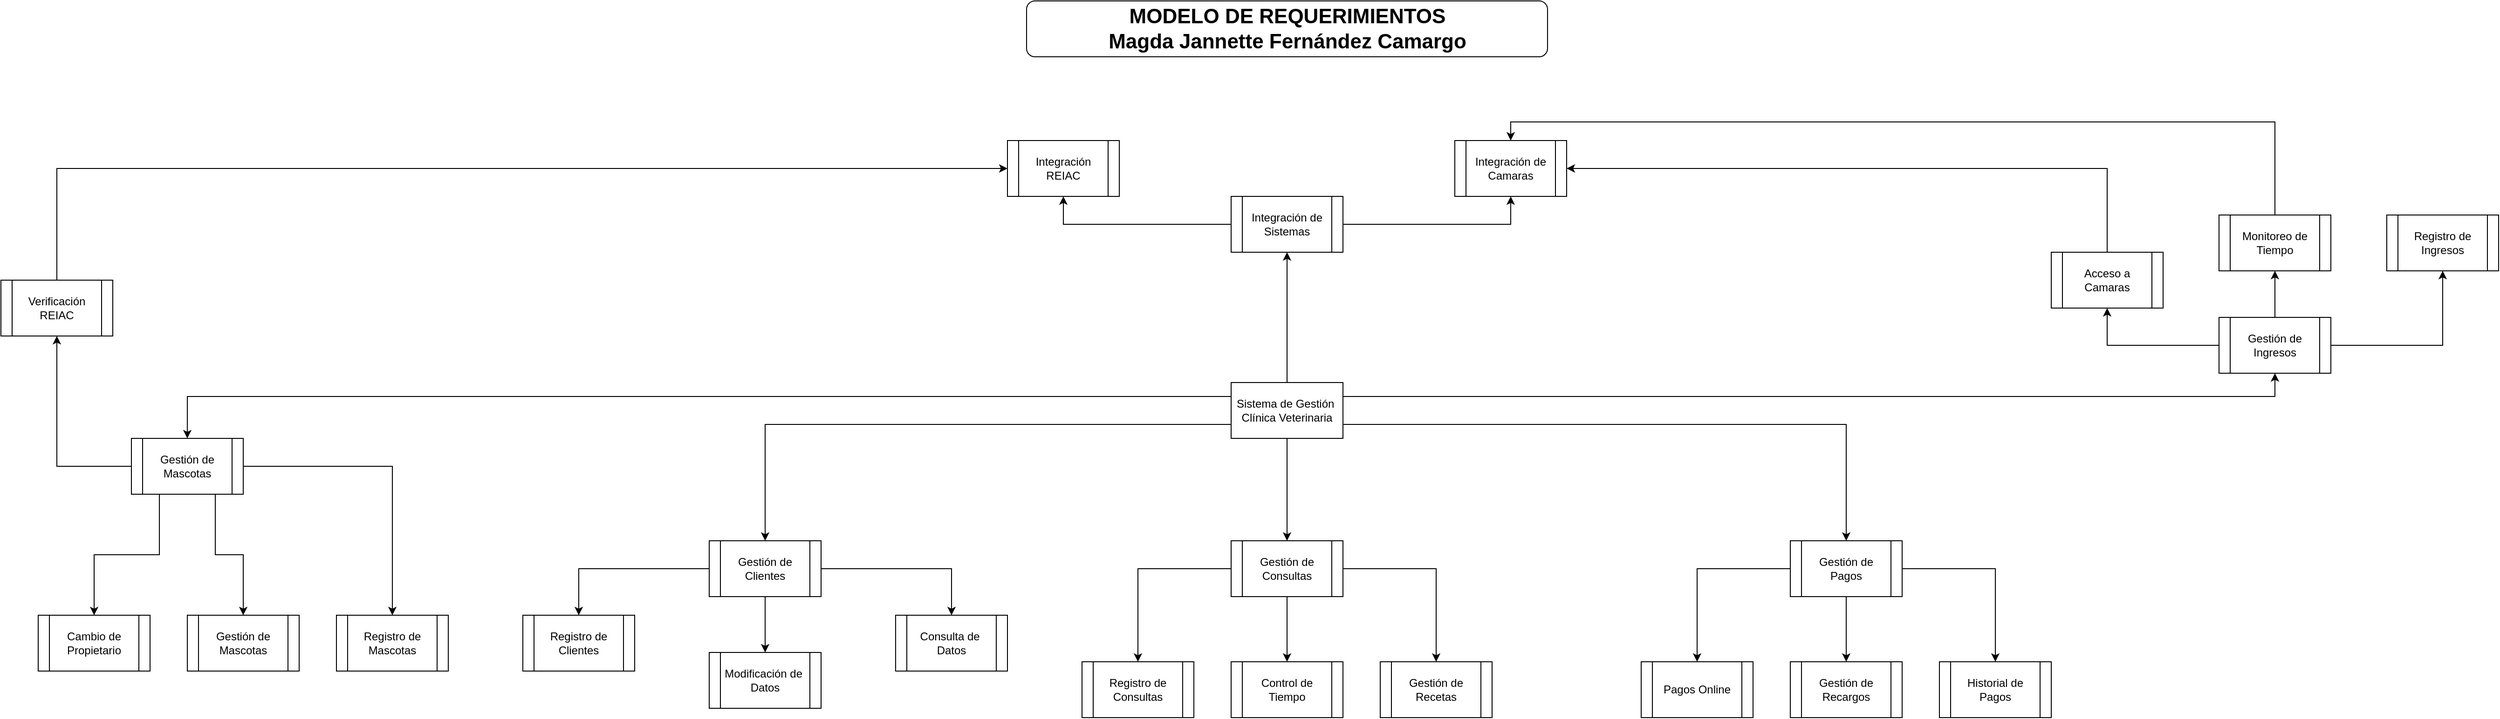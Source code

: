 <mxfile version="24.8.3" pages="2">
  <diagram name="Diagrama Taller 1" id="RLStZQRMeVhz8EXBQSYT">
    <mxGraphModel grid="1" page="1" gridSize="10" guides="1" tooltips="1" connect="1" arrows="1" fold="1" pageScale="1" pageWidth="827" pageHeight="1169" math="0" shadow="0">
      <root>
        <mxCell id="0" />
        <mxCell id="1" parent="0" />
        <mxCell id="O9e-W4EGKh9RpnOx4HyX-1" style="edgeStyle=orthogonalEdgeStyle;rounded=0;orthogonalLoop=1;jettySize=auto;html=1;exitX=1;exitY=0.75;exitDx=0;exitDy=0;" edge="1" parent="1" source="O9e-W4EGKh9RpnOx4HyX-7" target="O9e-W4EGKh9RpnOx4HyX-15">
          <mxGeometry relative="1" as="geometry" />
        </mxCell>
        <mxCell id="O9e-W4EGKh9RpnOx4HyX-2" style="edgeStyle=orthogonalEdgeStyle;rounded=0;orthogonalLoop=1;jettySize=auto;html=1;exitX=1;exitY=0.25;exitDx=0;exitDy=0;entryX=0.5;entryY=1;entryDx=0;entryDy=0;" edge="1" parent="1" source="O9e-W4EGKh9RpnOx4HyX-7" target="O9e-W4EGKh9RpnOx4HyX-11">
          <mxGeometry relative="1" as="geometry" />
        </mxCell>
        <mxCell id="O9e-W4EGKh9RpnOx4HyX-3" style="edgeStyle=orthogonalEdgeStyle;rounded=0;orthogonalLoop=1;jettySize=auto;html=1;exitX=0.5;exitY=1;exitDx=0;exitDy=0;" edge="1" parent="1" source="O9e-W4EGKh9RpnOx4HyX-7" target="O9e-W4EGKh9RpnOx4HyX-34">
          <mxGeometry relative="1" as="geometry" />
        </mxCell>
        <mxCell id="O9e-W4EGKh9RpnOx4HyX-4" style="edgeStyle=orthogonalEdgeStyle;rounded=0;orthogonalLoop=1;jettySize=auto;html=1;exitX=0.5;exitY=0;exitDx=0;exitDy=0;" edge="1" parent="1" source="O9e-W4EGKh9RpnOx4HyX-7" target="O9e-W4EGKh9RpnOx4HyX-48">
          <mxGeometry relative="1" as="geometry" />
        </mxCell>
        <mxCell id="O9e-W4EGKh9RpnOx4HyX-5" style="edgeStyle=orthogonalEdgeStyle;rounded=0;orthogonalLoop=1;jettySize=auto;html=1;exitX=0;exitY=0.75;exitDx=0;exitDy=0;" edge="1" parent="1" source="O9e-W4EGKh9RpnOx4HyX-7" target="O9e-W4EGKh9RpnOx4HyX-24">
          <mxGeometry relative="1" as="geometry" />
        </mxCell>
        <mxCell id="O9e-W4EGKh9RpnOx4HyX-6" style="edgeStyle=orthogonalEdgeStyle;rounded=0;orthogonalLoop=1;jettySize=auto;html=1;exitX=0;exitY=0.25;exitDx=0;exitDy=0;entryX=0.5;entryY=0;entryDx=0;entryDy=0;" edge="1" parent="1" source="O9e-W4EGKh9RpnOx4HyX-7" target="O9e-W4EGKh9RpnOx4HyX-20">
          <mxGeometry relative="1" as="geometry">
            <mxPoint x="1330" y="410" as="targetPoint" />
          </mxGeometry>
        </mxCell>
        <mxCell id="O9e-W4EGKh9RpnOx4HyX-7" value="Sistema de Gestión&amp;nbsp;&lt;div&gt;Clínica Veterinaria&lt;/div&gt;" style="rounded=0;whiteSpace=wrap;html=1;" vertex="1" parent="1">
          <mxGeometry x="1840" y="630" width="120" height="60" as="geometry" />
        </mxCell>
        <mxCell id="O9e-W4EGKh9RpnOx4HyX-8" style="edgeStyle=orthogonalEdgeStyle;rounded=0;orthogonalLoop=1;jettySize=auto;html=1;exitX=1;exitY=0.5;exitDx=0;exitDy=0;" edge="1" parent="1" source="O9e-W4EGKh9RpnOx4HyX-11" target="O9e-W4EGKh9RpnOx4HyX-38">
          <mxGeometry relative="1" as="geometry" />
        </mxCell>
        <mxCell id="O9e-W4EGKh9RpnOx4HyX-9" style="edgeStyle=orthogonalEdgeStyle;rounded=0;orthogonalLoop=1;jettySize=auto;html=1;exitX=0.5;exitY=0;exitDx=0;exitDy=0;entryX=0.5;entryY=1;entryDx=0;entryDy=0;" edge="1" parent="1" source="O9e-W4EGKh9RpnOx4HyX-11" target="O9e-W4EGKh9RpnOx4HyX-40">
          <mxGeometry relative="1" as="geometry" />
        </mxCell>
        <mxCell id="O9e-W4EGKh9RpnOx4HyX-10" style="edgeStyle=orthogonalEdgeStyle;rounded=0;orthogonalLoop=1;jettySize=auto;html=1;exitX=0;exitY=0.5;exitDx=0;exitDy=0;entryX=0.5;entryY=1;entryDx=0;entryDy=0;" edge="1" parent="1" source="O9e-W4EGKh9RpnOx4HyX-11" target="O9e-W4EGKh9RpnOx4HyX-42">
          <mxGeometry relative="1" as="geometry" />
        </mxCell>
        <mxCell id="O9e-W4EGKh9RpnOx4HyX-11" value="Gestión de Ingresos" style="shape=process;whiteSpace=wrap;html=1;backgroundOutline=1;" vertex="1" parent="1">
          <mxGeometry x="2900" y="560" width="120" height="60" as="geometry" />
        </mxCell>
        <mxCell id="O9e-W4EGKh9RpnOx4HyX-12" style="edgeStyle=orthogonalEdgeStyle;rounded=0;orthogonalLoop=1;jettySize=auto;html=1;exitX=0.5;exitY=1;exitDx=0;exitDy=0;" edge="1" parent="1" source="O9e-W4EGKh9RpnOx4HyX-15" target="O9e-W4EGKh9RpnOx4HyX-44">
          <mxGeometry relative="1" as="geometry" />
        </mxCell>
        <mxCell id="O9e-W4EGKh9RpnOx4HyX-13" style="edgeStyle=orthogonalEdgeStyle;rounded=0;orthogonalLoop=1;jettySize=auto;html=1;exitX=1;exitY=0.5;exitDx=0;exitDy=0;" edge="1" parent="1" source="O9e-W4EGKh9RpnOx4HyX-15" target="O9e-W4EGKh9RpnOx4HyX-45">
          <mxGeometry relative="1" as="geometry" />
        </mxCell>
        <mxCell id="O9e-W4EGKh9RpnOx4HyX-14" style="edgeStyle=orthogonalEdgeStyle;rounded=0;orthogonalLoop=1;jettySize=auto;html=1;exitX=0;exitY=0.5;exitDx=0;exitDy=0;" edge="1" parent="1" source="O9e-W4EGKh9RpnOx4HyX-15" target="O9e-W4EGKh9RpnOx4HyX-43">
          <mxGeometry relative="1" as="geometry" />
        </mxCell>
        <mxCell id="O9e-W4EGKh9RpnOx4HyX-15" value="Gestión de Pagos" style="shape=process;whiteSpace=wrap;html=1;backgroundOutline=1;" vertex="1" parent="1">
          <mxGeometry x="2440" y="800" width="120" height="60" as="geometry" />
        </mxCell>
        <mxCell id="O9e-W4EGKh9RpnOx4HyX-16" style="edgeStyle=orthogonalEdgeStyle;rounded=0;orthogonalLoop=1;jettySize=auto;html=1;exitX=0.75;exitY=1;exitDx=0;exitDy=0;" edge="1" parent="1" source="O9e-W4EGKh9RpnOx4HyX-20" target="O9e-W4EGKh9RpnOx4HyX-30">
          <mxGeometry relative="1" as="geometry" />
        </mxCell>
        <mxCell id="O9e-W4EGKh9RpnOx4HyX-17" style="edgeStyle=orthogonalEdgeStyle;rounded=0;orthogonalLoop=1;jettySize=auto;html=1;exitX=0.25;exitY=1;exitDx=0;exitDy=0;" edge="1" parent="1" source="O9e-W4EGKh9RpnOx4HyX-20" target="O9e-W4EGKh9RpnOx4HyX-29">
          <mxGeometry relative="1" as="geometry" />
        </mxCell>
        <mxCell id="O9e-W4EGKh9RpnOx4HyX-18" style="edgeStyle=orthogonalEdgeStyle;rounded=0;orthogonalLoop=1;jettySize=auto;html=1;exitX=0;exitY=0.5;exitDx=0;exitDy=0;" edge="1" parent="1" source="O9e-W4EGKh9RpnOx4HyX-20" target="O9e-W4EGKh9RpnOx4HyX-52">
          <mxGeometry relative="1" as="geometry" />
        </mxCell>
        <mxCell id="O9e-W4EGKh9RpnOx4HyX-19" style="edgeStyle=orthogonalEdgeStyle;rounded=0;orthogonalLoop=1;jettySize=auto;html=1;exitX=1;exitY=0.5;exitDx=0;exitDy=0;" edge="1" parent="1" source="O9e-W4EGKh9RpnOx4HyX-20" target="O9e-W4EGKh9RpnOx4HyX-28">
          <mxGeometry relative="1" as="geometry" />
        </mxCell>
        <mxCell id="O9e-W4EGKh9RpnOx4HyX-20" value="Gestión de Mascotas" style="shape=process;whiteSpace=wrap;html=1;backgroundOutline=1;" vertex="1" parent="1">
          <mxGeometry x="660" y="690" width="120" height="60" as="geometry" />
        </mxCell>
        <mxCell id="O9e-W4EGKh9RpnOx4HyX-21" style="edgeStyle=orthogonalEdgeStyle;rounded=0;orthogonalLoop=1;jettySize=auto;html=1;exitX=0;exitY=0.5;exitDx=0;exitDy=0;" edge="1" parent="1" source="O9e-W4EGKh9RpnOx4HyX-24" target="O9e-W4EGKh9RpnOx4HyX-25">
          <mxGeometry relative="1" as="geometry" />
        </mxCell>
        <mxCell id="O9e-W4EGKh9RpnOx4HyX-22" style="edgeStyle=orthogonalEdgeStyle;rounded=0;orthogonalLoop=1;jettySize=auto;html=1;exitX=0.5;exitY=1;exitDx=0;exitDy=0;" edge="1" parent="1" source="O9e-W4EGKh9RpnOx4HyX-24" target="O9e-W4EGKh9RpnOx4HyX-26">
          <mxGeometry relative="1" as="geometry" />
        </mxCell>
        <mxCell id="O9e-W4EGKh9RpnOx4HyX-23" style="edgeStyle=orthogonalEdgeStyle;rounded=0;orthogonalLoop=1;jettySize=auto;html=1;exitX=1;exitY=0.5;exitDx=0;exitDy=0;entryX=0.5;entryY=0;entryDx=0;entryDy=0;" edge="1" parent="1" source="O9e-W4EGKh9RpnOx4HyX-24" target="O9e-W4EGKh9RpnOx4HyX-27">
          <mxGeometry relative="1" as="geometry" />
        </mxCell>
        <mxCell id="O9e-W4EGKh9RpnOx4HyX-24" value="Gestión de Clientes" style="shape=process;whiteSpace=wrap;html=1;backgroundOutline=1;" vertex="1" parent="1">
          <mxGeometry x="1280" y="800" width="120" height="60" as="geometry" />
        </mxCell>
        <mxCell id="O9e-W4EGKh9RpnOx4HyX-25" value="Registro de Clientes" style="shape=process;whiteSpace=wrap;html=1;backgroundOutline=1;" vertex="1" parent="1">
          <mxGeometry x="1080" y="880" width="120" height="60" as="geometry" />
        </mxCell>
        <mxCell id="O9e-W4EGKh9RpnOx4HyX-26" value="Modificación de&amp;nbsp;&lt;div&gt;Datos&lt;span style=&quot;color: rgba(0, 0, 0, 0); font-family: monospace; font-size: 0px; text-align: start; text-wrap-mode: nowrap; background-color: initial;&quot;&gt;%3CmxGraphModel%3E%3Croot%3E%3CmxCell%20id%3D%220%22%2F%3E%3CmxCell%20id%3D%221%22%20parent%3D%220%22%2F%3E%3CmxCell%20id%3D%222%22%20value%3D%22Gesti%C3%B3n%20de%20Pagos%22%20style%3D%22shape%3Dprocess%3BwhiteSpace%3Dwrap%3Bhtml%3D1%3BbackgroundOutline%3D1%3B%22%20vertex%3D%221%22%20parent%3D%221%22%3E%3CmxGeometry%20x%3D%22550%22%20y%3D%22200%22%20width%3D%22120%22%20height%3D%2260%22%20as%3D%22geometry%22%2F%3E%3C%2FmxCell%3E%3C%2Froot%3E%3C%2FmxGraphModel%3E&lt;/span&gt;&lt;/div&gt;" style="shape=process;whiteSpace=wrap;html=1;backgroundOutline=1;" vertex="1" parent="1">
          <mxGeometry x="1280" y="920" width="120" height="60" as="geometry" />
        </mxCell>
        <mxCell id="O9e-W4EGKh9RpnOx4HyX-27" value="Consulta de&amp;nbsp;&lt;div&gt;Datos&lt;/div&gt;" style="shape=process;whiteSpace=wrap;html=1;backgroundOutline=1;" vertex="1" parent="1">
          <mxGeometry x="1480" y="880" width="120" height="60" as="geometry" />
        </mxCell>
        <mxCell id="O9e-W4EGKh9RpnOx4HyX-28" value="Registro de Mascotas" style="shape=process;whiteSpace=wrap;html=1;backgroundOutline=1;" vertex="1" parent="1">
          <mxGeometry x="880" y="880" width="120" height="60" as="geometry" />
        </mxCell>
        <mxCell id="O9e-W4EGKh9RpnOx4HyX-29" value="Cambio de Propietario" style="shape=process;whiteSpace=wrap;html=1;backgroundOutline=1;" vertex="1" parent="1">
          <mxGeometry x="560" y="880" width="120" height="60" as="geometry" />
        </mxCell>
        <mxCell id="O9e-W4EGKh9RpnOx4HyX-30" value="Gestión de Mascotas" style="shape=process;whiteSpace=wrap;html=1;backgroundOutline=1;" vertex="1" parent="1">
          <mxGeometry x="720" y="880" width="120" height="60" as="geometry" />
        </mxCell>
        <mxCell id="O9e-W4EGKh9RpnOx4HyX-31" style="edgeStyle=orthogonalEdgeStyle;rounded=0;orthogonalLoop=1;jettySize=auto;html=1;exitX=0.5;exitY=1;exitDx=0;exitDy=0;" edge="1" parent="1" source="O9e-W4EGKh9RpnOx4HyX-34" target="O9e-W4EGKh9RpnOx4HyX-36">
          <mxGeometry relative="1" as="geometry" />
        </mxCell>
        <mxCell id="O9e-W4EGKh9RpnOx4HyX-32" style="edgeStyle=orthogonalEdgeStyle;rounded=0;orthogonalLoop=1;jettySize=auto;html=1;exitX=0;exitY=0.5;exitDx=0;exitDy=0;" edge="1" parent="1" source="O9e-W4EGKh9RpnOx4HyX-34" target="O9e-W4EGKh9RpnOx4HyX-35">
          <mxGeometry relative="1" as="geometry" />
        </mxCell>
        <mxCell id="O9e-W4EGKh9RpnOx4HyX-33" style="edgeStyle=orthogonalEdgeStyle;rounded=0;orthogonalLoop=1;jettySize=auto;html=1;exitX=1;exitY=0.5;exitDx=0;exitDy=0;entryX=0.5;entryY=0;entryDx=0;entryDy=0;" edge="1" parent="1" source="O9e-W4EGKh9RpnOx4HyX-34" target="O9e-W4EGKh9RpnOx4HyX-37">
          <mxGeometry relative="1" as="geometry" />
        </mxCell>
        <mxCell id="O9e-W4EGKh9RpnOx4HyX-34" value="Gestión de Consultas" style="shape=process;whiteSpace=wrap;html=1;backgroundOutline=1;" vertex="1" parent="1">
          <mxGeometry x="1840" y="800" width="120" height="60" as="geometry" />
        </mxCell>
        <mxCell id="O9e-W4EGKh9RpnOx4HyX-35" value="Registro de Consultas" style="shape=process;whiteSpace=wrap;html=1;backgroundOutline=1;" vertex="1" parent="1">
          <mxGeometry x="1680" y="930" width="120" height="60" as="geometry" />
        </mxCell>
        <mxCell id="O9e-W4EGKh9RpnOx4HyX-36" value="Control de Tiempo" style="shape=process;whiteSpace=wrap;html=1;backgroundOutline=1;" vertex="1" parent="1">
          <mxGeometry x="1840" y="930" width="120" height="60" as="geometry" />
        </mxCell>
        <mxCell id="O9e-W4EGKh9RpnOx4HyX-37" value="Gestión de Recetas" style="shape=process;whiteSpace=wrap;html=1;backgroundOutline=1;" vertex="1" parent="1">
          <mxGeometry x="2000" y="930" width="120" height="60" as="geometry" />
        </mxCell>
        <mxCell id="O9e-W4EGKh9RpnOx4HyX-38" value="Registro de Ingresos" style="shape=process;whiteSpace=wrap;html=1;backgroundOutline=1;" vertex="1" parent="1">
          <mxGeometry x="3080" y="450" width="120" height="60" as="geometry" />
        </mxCell>
        <mxCell id="O9e-W4EGKh9RpnOx4HyX-39" style="edgeStyle=orthogonalEdgeStyle;rounded=0;orthogonalLoop=1;jettySize=auto;html=1;exitX=0.5;exitY=0;exitDx=0;exitDy=0;entryX=0.5;entryY=0;entryDx=0;entryDy=0;" edge="1" parent="1" source="O9e-W4EGKh9RpnOx4HyX-40" target="O9e-W4EGKh9RpnOx4HyX-50">
          <mxGeometry relative="1" as="geometry" />
        </mxCell>
        <mxCell id="O9e-W4EGKh9RpnOx4HyX-40" value="Monitoreo de Tiempo" style="shape=process;whiteSpace=wrap;html=1;backgroundOutline=1;" vertex="1" parent="1">
          <mxGeometry x="2900" y="450" width="120" height="60" as="geometry" />
        </mxCell>
        <mxCell id="O9e-W4EGKh9RpnOx4HyX-41" style="edgeStyle=orthogonalEdgeStyle;rounded=0;orthogonalLoop=1;jettySize=auto;html=1;exitX=0.5;exitY=0;exitDx=0;exitDy=0;entryX=1;entryY=0.5;entryDx=0;entryDy=0;" edge="1" parent="1" source="O9e-W4EGKh9RpnOx4HyX-42" target="O9e-W4EGKh9RpnOx4HyX-50">
          <mxGeometry relative="1" as="geometry" />
        </mxCell>
        <mxCell id="O9e-W4EGKh9RpnOx4HyX-42" value="Acceso a Camaras" style="shape=process;whiteSpace=wrap;html=1;backgroundOutline=1;" vertex="1" parent="1">
          <mxGeometry x="2720" y="490" width="120" height="60" as="geometry" />
        </mxCell>
        <mxCell id="O9e-W4EGKh9RpnOx4HyX-43" value="Pagos Online" style="shape=process;whiteSpace=wrap;html=1;backgroundOutline=1;" vertex="1" parent="1">
          <mxGeometry x="2280" y="930" width="120" height="60" as="geometry" />
        </mxCell>
        <mxCell id="O9e-W4EGKh9RpnOx4HyX-44" value="Gestión de Recargos" style="shape=process;whiteSpace=wrap;html=1;backgroundOutline=1;" vertex="1" parent="1">
          <mxGeometry x="2440" y="930" width="120" height="60" as="geometry" />
        </mxCell>
        <mxCell id="O9e-W4EGKh9RpnOx4HyX-45" value="Historial de Pagos" style="shape=process;whiteSpace=wrap;html=1;backgroundOutline=1;" vertex="1" parent="1">
          <mxGeometry x="2600" y="930" width="120" height="60" as="geometry" />
        </mxCell>
        <mxCell id="O9e-W4EGKh9RpnOx4HyX-46" style="edgeStyle=orthogonalEdgeStyle;rounded=0;orthogonalLoop=1;jettySize=auto;html=1;exitX=0;exitY=0.5;exitDx=0;exitDy=0;entryX=0.5;entryY=1;entryDx=0;entryDy=0;" edge="1" parent="1" source="O9e-W4EGKh9RpnOx4HyX-48" target="O9e-W4EGKh9RpnOx4HyX-49">
          <mxGeometry relative="1" as="geometry" />
        </mxCell>
        <mxCell id="O9e-W4EGKh9RpnOx4HyX-47" style="edgeStyle=orthogonalEdgeStyle;rounded=0;orthogonalLoop=1;jettySize=auto;html=1;exitX=1;exitY=0.5;exitDx=0;exitDy=0;entryX=0.5;entryY=1;entryDx=0;entryDy=0;" edge="1" parent="1" source="O9e-W4EGKh9RpnOx4HyX-48" target="O9e-W4EGKh9RpnOx4HyX-50">
          <mxGeometry relative="1" as="geometry" />
        </mxCell>
        <mxCell id="O9e-W4EGKh9RpnOx4HyX-48" value="Integración de Sistemas" style="shape=process;whiteSpace=wrap;html=1;backgroundOutline=1;" vertex="1" parent="1">
          <mxGeometry x="1840" y="430" width="120" height="60" as="geometry" />
        </mxCell>
        <mxCell id="O9e-W4EGKh9RpnOx4HyX-49" value="Integración REIAC" style="shape=process;whiteSpace=wrap;html=1;backgroundOutline=1;" vertex="1" parent="1">
          <mxGeometry x="1600" y="370" width="120" height="60" as="geometry" />
        </mxCell>
        <mxCell id="O9e-W4EGKh9RpnOx4HyX-50" value="Integración de Camaras" style="shape=process;whiteSpace=wrap;html=1;backgroundOutline=1;" vertex="1" parent="1">
          <mxGeometry x="2080" y="370" width="120" height="60" as="geometry" />
        </mxCell>
        <mxCell id="O9e-W4EGKh9RpnOx4HyX-51" style="edgeStyle=orthogonalEdgeStyle;rounded=0;orthogonalLoop=1;jettySize=auto;html=1;exitX=0.5;exitY=0;exitDx=0;exitDy=0;entryX=0;entryY=0.5;entryDx=0;entryDy=0;" edge="1" parent="1" source="O9e-W4EGKh9RpnOx4HyX-52" target="O9e-W4EGKh9RpnOx4HyX-49">
          <mxGeometry relative="1" as="geometry" />
        </mxCell>
        <mxCell id="O9e-W4EGKh9RpnOx4HyX-52" value="Verificación REIAC" style="shape=process;whiteSpace=wrap;html=1;backgroundOutline=1;" vertex="1" parent="1">
          <mxGeometry x="520" y="520" width="120" height="60" as="geometry" />
        </mxCell>
        <mxCell id="O9e-W4EGKh9RpnOx4HyX-53" value="MODELO DE REQUERIMIENTOS&lt;div&gt;Magda Jannette Fernández Camargo&lt;/div&gt;" style="rounded=1;whiteSpace=wrap;html=1;fontSize=22;fontStyle=1" vertex="1" parent="1">
          <mxGeometry x="1620.5" y="220" width="559" height="60" as="geometry" />
        </mxCell>
      </root>
    </mxGraphModel>
  </diagram>
  <diagram id="HY31zmjFNkYuN76-ePmm" name="Diagrama Parcial 2">
    <mxGraphModel dx="1254" dy="461" grid="1" gridSize="10" guides="1" tooltips="1" connect="1" arrows="1" fold="1" page="1" pageScale="1" pageWidth="827" pageHeight="1169" math="0" shadow="0">
      <root>
        <mxCell id="0" />
        <mxCell id="1" parent="0" />
        <mxCell id="63KjfcL5WjEioUHbcsD_-1" value="Pelicula" style="swimlane;fontStyle=1;align=center;verticalAlign=top;childLayout=stackLayout;horizontal=1;startSize=26;horizontalStack=0;resizeParent=1;resizeParentMax=0;resizeLast=0;collapsible=1;marginBottom=0;whiteSpace=wrap;html=1;" vertex="1" parent="1">
          <mxGeometry x="190" y="382" width="160" height="164" as="geometry" />
        </mxCell>
        <mxCell id="63KjfcL5WjEioUHbcsD_-2" value="+ idPelicula: String&lt;br&gt;&lt;div&gt;+ titulo: String&lt;div&gt;+ genero: String&lt;/div&gt;&lt;div&gt;+ director: String&lt;/div&gt;&lt;div&gt;+ actores: sSring&lt;/div&gt;&lt;div&gt;+&lt;/div&gt;&lt;/div&gt;" style="text;strokeColor=none;fillColor=none;align=left;verticalAlign=top;spacingLeft=4;spacingRight=4;overflow=hidden;rotatable=0;points=[[0,0.5],[1,0.5]];portConstraint=eastwest;whiteSpace=wrap;html=1;" vertex="1" parent="63KjfcL5WjEioUHbcsD_-1">
          <mxGeometry y="26" width="160" height="104" as="geometry" />
        </mxCell>
        <mxCell id="63KjfcL5WjEioUHbcsD_-3" value="" style="line;strokeWidth=1;fillColor=none;align=left;verticalAlign=middle;spacingTop=-1;spacingLeft=3;spacingRight=3;rotatable=0;labelPosition=right;points=[];portConstraint=eastwest;strokeColor=inherit;" vertex="1" parent="63KjfcL5WjEioUHbcsD_-1">
          <mxGeometry y="130" width="160" height="8" as="geometry" />
        </mxCell>
        <mxCell id="63KjfcL5WjEioUHbcsD_-4" value="+ method(type): type" style="text;strokeColor=none;fillColor=none;align=left;verticalAlign=top;spacingLeft=4;spacingRight=4;overflow=hidden;rotatable=0;points=[[0,0.5],[1,0.5]];portConstraint=eastwest;whiteSpace=wrap;html=1;" vertex="1" parent="63KjfcL5WjEioUHbcsD_-1">
          <mxGeometry y="138" width="160" height="26" as="geometry" />
        </mxCell>
        <mxCell id="63KjfcL5WjEioUHbcsD_-5" value="Cinta" style="swimlane;fontStyle=1;align=center;verticalAlign=top;childLayout=stackLayout;horizontal=1;startSize=26;horizontalStack=0;resizeParent=1;resizeParentMax=0;resizeLast=0;collapsible=1;marginBottom=0;whiteSpace=wrap;html=1;" vertex="1" parent="1">
          <mxGeometry x="-10" y="525" width="160" height="130" as="geometry" />
        </mxCell>
        <mxCell id="63KjfcL5WjEioUHbcsD_-6" value="+ numero: string&lt;div&gt;+ disponible: boolean&lt;/div&gt;" style="text;strokeColor=none;fillColor=none;align=left;verticalAlign=top;spacingLeft=4;spacingRight=4;overflow=hidden;rotatable=0;points=[[0,0.5],[1,0.5]];portConstraint=eastwest;whiteSpace=wrap;html=1;" vertex="1" parent="63KjfcL5WjEioUHbcsD_-5">
          <mxGeometry y="26" width="160" height="54" as="geometry" />
        </mxCell>
        <mxCell id="63KjfcL5WjEioUHbcsD_-7" value="" style="line;strokeWidth=1;fillColor=none;align=left;verticalAlign=middle;spacingTop=-1;spacingLeft=3;spacingRight=3;rotatable=0;labelPosition=right;points=[];portConstraint=eastwest;strokeColor=inherit;" vertex="1" parent="63KjfcL5WjEioUHbcsD_-5">
          <mxGeometry y="80" width="160" height="8" as="geometry" />
        </mxCell>
        <mxCell id="63KjfcL5WjEioUHbcsD_-8" value="+ consultarEstado()&lt;div&gt;+ cambiarEstado()&lt;/div&gt;" style="text;strokeColor=none;fillColor=none;align=left;verticalAlign=top;spacingLeft=4;spacingRight=4;overflow=hidden;rotatable=0;points=[[0,0.5],[1,0.5]];portConstraint=eastwest;whiteSpace=wrap;html=1;" vertex="1" parent="63KjfcL5WjEioUHbcsD_-5">
          <mxGeometry y="88" width="160" height="42" as="geometry" />
        </mxCell>
        <mxCell id="63KjfcL5WjEioUHbcsD_-9" value="Prestamo" style="swimlane;fontStyle=1;align=center;verticalAlign=top;childLayout=stackLayout;horizontal=1;startSize=26;horizontalStack=0;resizeParent=1;resizeParentMax=0;resizeLast=0;collapsible=1;marginBottom=0;whiteSpace=wrap;html=1;" vertex="1" parent="1">
          <mxGeometry x="334" y="560" width="160" height="134" as="geometry" />
        </mxCell>
        <mxCell id="63KjfcL5WjEioUHbcsD_-10" value="+ idPrestamo: String&lt;div&gt;+ fechaPrestamo: Date&lt;div&gt;+ fechaDevolucion: Date&lt;/div&gt;&lt;div&gt;&lt;br&gt;&lt;/div&gt;&lt;/div&gt;" style="text;strokeColor=none;fillColor=none;align=left;verticalAlign=top;spacingLeft=4;spacingRight=4;overflow=hidden;rotatable=0;points=[[0,0.5],[1,0.5]];portConstraint=eastwest;whiteSpace=wrap;html=1;" vertex="1" parent="63KjfcL5WjEioUHbcsD_-9">
          <mxGeometry y="26" width="160" height="74" as="geometry" />
        </mxCell>
        <mxCell id="63KjfcL5WjEioUHbcsD_-11" value="" style="line;strokeWidth=1;fillColor=none;align=left;verticalAlign=middle;spacingTop=-1;spacingLeft=3;spacingRight=3;rotatable=0;labelPosition=right;points=[];portConstraint=eastwest;strokeColor=inherit;" vertex="1" parent="63KjfcL5WjEioUHbcsD_-9">
          <mxGeometry y="100" width="160" height="8" as="geometry" />
        </mxCell>
        <mxCell id="63KjfcL5WjEioUHbcsD_-12" value="+ registrarDevolución()" style="text;strokeColor=none;fillColor=none;align=left;verticalAlign=top;spacingLeft=4;spacingRight=4;overflow=hidden;rotatable=0;points=[[0,0.5],[1,0.5]];portConstraint=eastwest;whiteSpace=wrap;html=1;" vertex="1" parent="63KjfcL5WjEioUHbcsD_-9">
          <mxGeometry y="108" width="160" height="26" as="geometry" />
        </mxCell>
        <mxCell id="63KjfcL5WjEioUHbcsD_-13" value="Socio" style="swimlane;fontStyle=1;align=center;verticalAlign=top;childLayout=stackLayout;horizontal=1;startSize=26;horizontalStack=0;resizeParent=1;resizeParentMax=0;resizeLast=0;collapsible=1;marginBottom=0;whiteSpace=wrap;html=1;" vertex="1" parent="1">
          <mxGeometry x="340" y="750" width="160" height="212" as="geometry" />
        </mxCell>
        <mxCell id="63KjfcL5WjEioUHbcsD_-14" value="+ codigoSocio: string&lt;div&gt;+ nombre: string&lt;/div&gt;&lt;div&gt;+ dirección: string&lt;/div&gt;&lt;div&gt;+ telefono: string&lt;/div&gt;&lt;div&gt;+ directoresFavoritos: list&lt;/div&gt;&lt;div&gt;+ generosFavoritos: list&lt;/div&gt;&lt;div&gt;+&lt;/div&gt;" style="text;strokeColor=none;fillColor=none;align=left;verticalAlign=top;spacingLeft=4;spacingRight=4;overflow=hidden;rotatable=0;points=[[0,0.5],[1,0.5]];portConstraint=eastwest;whiteSpace=wrap;html=1;" vertex="1" parent="63KjfcL5WjEioUHbcsD_-13">
          <mxGeometry y="26" width="160" height="104" as="geometry" />
        </mxCell>
        <mxCell id="63KjfcL5WjEioUHbcsD_-15" value="" style="line;strokeWidth=1;fillColor=none;align=left;verticalAlign=middle;spacingTop=-1;spacingLeft=3;spacingRight=3;rotatable=0;labelPosition=right;points=[];portConstraint=eastwest;strokeColor=inherit;" vertex="1" parent="63KjfcL5WjEioUHbcsD_-13">
          <mxGeometry y="130" width="160" height="10" as="geometry" />
        </mxCell>
        <mxCell id="63KjfcL5WjEioUHbcsD_-16" value="+ method(type): type" style="text;strokeColor=none;fillColor=none;align=left;verticalAlign=top;spacingLeft=4;spacingRight=4;overflow=hidden;rotatable=0;points=[[0,0.5],[1,0.5]];portConstraint=eastwest;whiteSpace=wrap;html=1;" vertex="1" parent="63KjfcL5WjEioUHbcsD_-13">
          <mxGeometry y="140" width="160" height="72" as="geometry" />
        </mxCell>
        <mxCell id="63KjfcL5WjEioUHbcsD_-17" value="Lista de Espera" style="swimlane;fontStyle=1;align=center;verticalAlign=top;childLayout=stackLayout;horizontal=1;startSize=26;horizontalStack=0;resizeParent=1;resizeParentMax=0;resizeLast=0;collapsible=1;marginBottom=0;whiteSpace=wrap;html=1;" vertex="1" parent="1">
          <mxGeometry x="550" y="373" width="160" height="152" as="geometry" />
        </mxCell>
        <mxCell id="63KjfcL5WjEioUHbcsD_-18" value="+ codigoSocio: String&lt;div&gt;+ fechaSolicitud: date&lt;/div&gt;" style="text;strokeColor=none;fillColor=none;align=left;verticalAlign=top;spacingLeft=4;spacingRight=4;overflow=hidden;rotatable=0;points=[[0,0.5],[1,0.5]];portConstraint=eastwest;whiteSpace=wrap;html=1;" vertex="1" parent="63KjfcL5WjEioUHbcsD_-17">
          <mxGeometry y="26" width="160" height="44" as="geometry" />
        </mxCell>
        <mxCell id="63KjfcL5WjEioUHbcsD_-19" value="" style="line;strokeWidth=1;fillColor=none;align=left;verticalAlign=middle;spacingTop=-1;spacingLeft=3;spacingRight=3;rotatable=0;labelPosition=right;points=[];portConstraint=eastwest;strokeColor=inherit;" vertex="1" parent="63KjfcL5WjEioUHbcsD_-17">
          <mxGeometry y="70" width="160" height="10" as="geometry" />
        </mxCell>
        <mxCell id="63KjfcL5WjEioUHbcsD_-20" value="+ method(type): type" style="text;strokeColor=none;fillColor=none;align=left;verticalAlign=top;spacingLeft=4;spacingRight=4;overflow=hidden;rotatable=0;points=[[0,0.5],[1,0.5]];portConstraint=eastwest;whiteSpace=wrap;html=1;" vertex="1" parent="63KjfcL5WjEioUHbcsD_-17">
          <mxGeometry y="80" width="160" height="72" as="geometry" />
        </mxCell>
      </root>
    </mxGraphModel>
  </diagram>
</mxfile>
